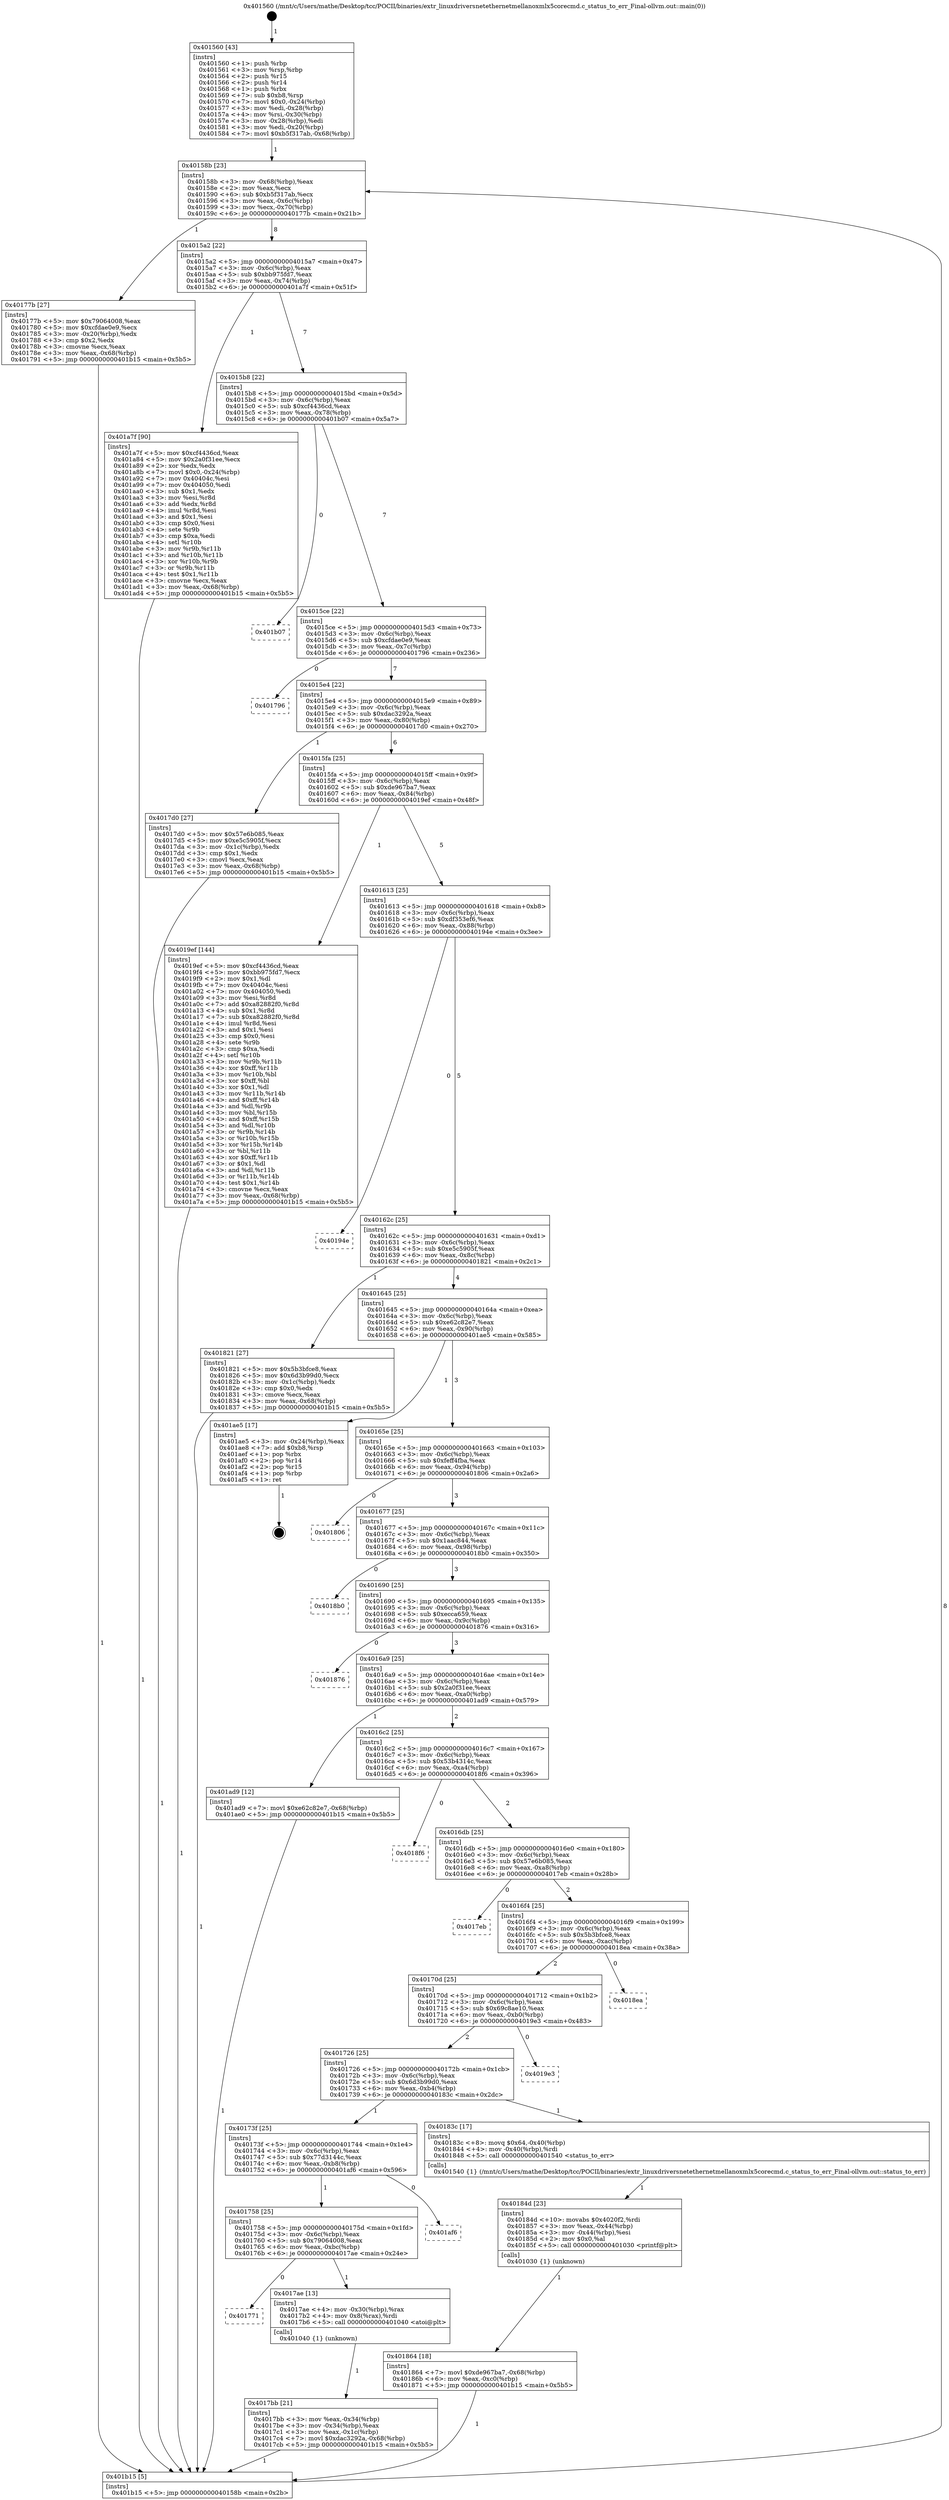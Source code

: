 digraph "0x401560" {
  label = "0x401560 (/mnt/c/Users/mathe/Desktop/tcc/POCII/binaries/extr_linuxdriversnetethernetmellanoxmlx5corecmd.c_status_to_err_Final-ollvm.out::main(0))"
  labelloc = "t"
  node[shape=record]

  Entry [label="",width=0.3,height=0.3,shape=circle,fillcolor=black,style=filled]
  "0x40158b" [label="{
     0x40158b [23]\l
     | [instrs]\l
     &nbsp;&nbsp;0x40158b \<+3\>: mov -0x68(%rbp),%eax\l
     &nbsp;&nbsp;0x40158e \<+2\>: mov %eax,%ecx\l
     &nbsp;&nbsp;0x401590 \<+6\>: sub $0xb5f317ab,%ecx\l
     &nbsp;&nbsp;0x401596 \<+3\>: mov %eax,-0x6c(%rbp)\l
     &nbsp;&nbsp;0x401599 \<+3\>: mov %ecx,-0x70(%rbp)\l
     &nbsp;&nbsp;0x40159c \<+6\>: je 000000000040177b \<main+0x21b\>\l
  }"]
  "0x40177b" [label="{
     0x40177b [27]\l
     | [instrs]\l
     &nbsp;&nbsp;0x40177b \<+5\>: mov $0x79064008,%eax\l
     &nbsp;&nbsp;0x401780 \<+5\>: mov $0xcfdae0e9,%ecx\l
     &nbsp;&nbsp;0x401785 \<+3\>: mov -0x20(%rbp),%edx\l
     &nbsp;&nbsp;0x401788 \<+3\>: cmp $0x2,%edx\l
     &nbsp;&nbsp;0x40178b \<+3\>: cmovne %ecx,%eax\l
     &nbsp;&nbsp;0x40178e \<+3\>: mov %eax,-0x68(%rbp)\l
     &nbsp;&nbsp;0x401791 \<+5\>: jmp 0000000000401b15 \<main+0x5b5\>\l
  }"]
  "0x4015a2" [label="{
     0x4015a2 [22]\l
     | [instrs]\l
     &nbsp;&nbsp;0x4015a2 \<+5\>: jmp 00000000004015a7 \<main+0x47\>\l
     &nbsp;&nbsp;0x4015a7 \<+3\>: mov -0x6c(%rbp),%eax\l
     &nbsp;&nbsp;0x4015aa \<+5\>: sub $0xbb975fd7,%eax\l
     &nbsp;&nbsp;0x4015af \<+3\>: mov %eax,-0x74(%rbp)\l
     &nbsp;&nbsp;0x4015b2 \<+6\>: je 0000000000401a7f \<main+0x51f\>\l
  }"]
  "0x401b15" [label="{
     0x401b15 [5]\l
     | [instrs]\l
     &nbsp;&nbsp;0x401b15 \<+5\>: jmp 000000000040158b \<main+0x2b\>\l
  }"]
  "0x401560" [label="{
     0x401560 [43]\l
     | [instrs]\l
     &nbsp;&nbsp;0x401560 \<+1\>: push %rbp\l
     &nbsp;&nbsp;0x401561 \<+3\>: mov %rsp,%rbp\l
     &nbsp;&nbsp;0x401564 \<+2\>: push %r15\l
     &nbsp;&nbsp;0x401566 \<+2\>: push %r14\l
     &nbsp;&nbsp;0x401568 \<+1\>: push %rbx\l
     &nbsp;&nbsp;0x401569 \<+7\>: sub $0xb8,%rsp\l
     &nbsp;&nbsp;0x401570 \<+7\>: movl $0x0,-0x24(%rbp)\l
     &nbsp;&nbsp;0x401577 \<+3\>: mov %edi,-0x28(%rbp)\l
     &nbsp;&nbsp;0x40157a \<+4\>: mov %rsi,-0x30(%rbp)\l
     &nbsp;&nbsp;0x40157e \<+3\>: mov -0x28(%rbp),%edi\l
     &nbsp;&nbsp;0x401581 \<+3\>: mov %edi,-0x20(%rbp)\l
     &nbsp;&nbsp;0x401584 \<+7\>: movl $0xb5f317ab,-0x68(%rbp)\l
  }"]
  Exit [label="",width=0.3,height=0.3,shape=circle,fillcolor=black,style=filled,peripheries=2]
  "0x401a7f" [label="{
     0x401a7f [90]\l
     | [instrs]\l
     &nbsp;&nbsp;0x401a7f \<+5\>: mov $0xcf4436cd,%eax\l
     &nbsp;&nbsp;0x401a84 \<+5\>: mov $0x2a0f31ee,%ecx\l
     &nbsp;&nbsp;0x401a89 \<+2\>: xor %edx,%edx\l
     &nbsp;&nbsp;0x401a8b \<+7\>: movl $0x0,-0x24(%rbp)\l
     &nbsp;&nbsp;0x401a92 \<+7\>: mov 0x40404c,%esi\l
     &nbsp;&nbsp;0x401a99 \<+7\>: mov 0x404050,%edi\l
     &nbsp;&nbsp;0x401aa0 \<+3\>: sub $0x1,%edx\l
     &nbsp;&nbsp;0x401aa3 \<+3\>: mov %esi,%r8d\l
     &nbsp;&nbsp;0x401aa6 \<+3\>: add %edx,%r8d\l
     &nbsp;&nbsp;0x401aa9 \<+4\>: imul %r8d,%esi\l
     &nbsp;&nbsp;0x401aad \<+3\>: and $0x1,%esi\l
     &nbsp;&nbsp;0x401ab0 \<+3\>: cmp $0x0,%esi\l
     &nbsp;&nbsp;0x401ab3 \<+4\>: sete %r9b\l
     &nbsp;&nbsp;0x401ab7 \<+3\>: cmp $0xa,%edi\l
     &nbsp;&nbsp;0x401aba \<+4\>: setl %r10b\l
     &nbsp;&nbsp;0x401abe \<+3\>: mov %r9b,%r11b\l
     &nbsp;&nbsp;0x401ac1 \<+3\>: and %r10b,%r11b\l
     &nbsp;&nbsp;0x401ac4 \<+3\>: xor %r10b,%r9b\l
     &nbsp;&nbsp;0x401ac7 \<+3\>: or %r9b,%r11b\l
     &nbsp;&nbsp;0x401aca \<+4\>: test $0x1,%r11b\l
     &nbsp;&nbsp;0x401ace \<+3\>: cmovne %ecx,%eax\l
     &nbsp;&nbsp;0x401ad1 \<+3\>: mov %eax,-0x68(%rbp)\l
     &nbsp;&nbsp;0x401ad4 \<+5\>: jmp 0000000000401b15 \<main+0x5b5\>\l
  }"]
  "0x4015b8" [label="{
     0x4015b8 [22]\l
     | [instrs]\l
     &nbsp;&nbsp;0x4015b8 \<+5\>: jmp 00000000004015bd \<main+0x5d\>\l
     &nbsp;&nbsp;0x4015bd \<+3\>: mov -0x6c(%rbp),%eax\l
     &nbsp;&nbsp;0x4015c0 \<+5\>: sub $0xcf4436cd,%eax\l
     &nbsp;&nbsp;0x4015c5 \<+3\>: mov %eax,-0x78(%rbp)\l
     &nbsp;&nbsp;0x4015c8 \<+6\>: je 0000000000401b07 \<main+0x5a7\>\l
  }"]
  "0x401864" [label="{
     0x401864 [18]\l
     | [instrs]\l
     &nbsp;&nbsp;0x401864 \<+7\>: movl $0xde967ba7,-0x68(%rbp)\l
     &nbsp;&nbsp;0x40186b \<+6\>: mov %eax,-0xc0(%rbp)\l
     &nbsp;&nbsp;0x401871 \<+5\>: jmp 0000000000401b15 \<main+0x5b5\>\l
  }"]
  "0x401b07" [label="{
     0x401b07\l
  }", style=dashed]
  "0x4015ce" [label="{
     0x4015ce [22]\l
     | [instrs]\l
     &nbsp;&nbsp;0x4015ce \<+5\>: jmp 00000000004015d3 \<main+0x73\>\l
     &nbsp;&nbsp;0x4015d3 \<+3\>: mov -0x6c(%rbp),%eax\l
     &nbsp;&nbsp;0x4015d6 \<+5\>: sub $0xcfdae0e9,%eax\l
     &nbsp;&nbsp;0x4015db \<+3\>: mov %eax,-0x7c(%rbp)\l
     &nbsp;&nbsp;0x4015de \<+6\>: je 0000000000401796 \<main+0x236\>\l
  }"]
  "0x40184d" [label="{
     0x40184d [23]\l
     | [instrs]\l
     &nbsp;&nbsp;0x40184d \<+10\>: movabs $0x4020f2,%rdi\l
     &nbsp;&nbsp;0x401857 \<+3\>: mov %eax,-0x44(%rbp)\l
     &nbsp;&nbsp;0x40185a \<+3\>: mov -0x44(%rbp),%esi\l
     &nbsp;&nbsp;0x40185d \<+2\>: mov $0x0,%al\l
     &nbsp;&nbsp;0x40185f \<+5\>: call 0000000000401030 \<printf@plt\>\l
     | [calls]\l
     &nbsp;&nbsp;0x401030 \{1\} (unknown)\l
  }"]
  "0x401796" [label="{
     0x401796\l
  }", style=dashed]
  "0x4015e4" [label="{
     0x4015e4 [22]\l
     | [instrs]\l
     &nbsp;&nbsp;0x4015e4 \<+5\>: jmp 00000000004015e9 \<main+0x89\>\l
     &nbsp;&nbsp;0x4015e9 \<+3\>: mov -0x6c(%rbp),%eax\l
     &nbsp;&nbsp;0x4015ec \<+5\>: sub $0xdac3292a,%eax\l
     &nbsp;&nbsp;0x4015f1 \<+3\>: mov %eax,-0x80(%rbp)\l
     &nbsp;&nbsp;0x4015f4 \<+6\>: je 00000000004017d0 \<main+0x270\>\l
  }"]
  "0x4017bb" [label="{
     0x4017bb [21]\l
     | [instrs]\l
     &nbsp;&nbsp;0x4017bb \<+3\>: mov %eax,-0x34(%rbp)\l
     &nbsp;&nbsp;0x4017be \<+3\>: mov -0x34(%rbp),%eax\l
     &nbsp;&nbsp;0x4017c1 \<+3\>: mov %eax,-0x1c(%rbp)\l
     &nbsp;&nbsp;0x4017c4 \<+7\>: movl $0xdac3292a,-0x68(%rbp)\l
     &nbsp;&nbsp;0x4017cb \<+5\>: jmp 0000000000401b15 \<main+0x5b5\>\l
  }"]
  "0x4017d0" [label="{
     0x4017d0 [27]\l
     | [instrs]\l
     &nbsp;&nbsp;0x4017d0 \<+5\>: mov $0x57e6b085,%eax\l
     &nbsp;&nbsp;0x4017d5 \<+5\>: mov $0xe5c5905f,%ecx\l
     &nbsp;&nbsp;0x4017da \<+3\>: mov -0x1c(%rbp),%edx\l
     &nbsp;&nbsp;0x4017dd \<+3\>: cmp $0x1,%edx\l
     &nbsp;&nbsp;0x4017e0 \<+3\>: cmovl %ecx,%eax\l
     &nbsp;&nbsp;0x4017e3 \<+3\>: mov %eax,-0x68(%rbp)\l
     &nbsp;&nbsp;0x4017e6 \<+5\>: jmp 0000000000401b15 \<main+0x5b5\>\l
  }"]
  "0x4015fa" [label="{
     0x4015fa [25]\l
     | [instrs]\l
     &nbsp;&nbsp;0x4015fa \<+5\>: jmp 00000000004015ff \<main+0x9f\>\l
     &nbsp;&nbsp;0x4015ff \<+3\>: mov -0x6c(%rbp),%eax\l
     &nbsp;&nbsp;0x401602 \<+5\>: sub $0xde967ba7,%eax\l
     &nbsp;&nbsp;0x401607 \<+6\>: mov %eax,-0x84(%rbp)\l
     &nbsp;&nbsp;0x40160d \<+6\>: je 00000000004019ef \<main+0x48f\>\l
  }"]
  "0x401771" [label="{
     0x401771\l
  }", style=dashed]
  "0x4019ef" [label="{
     0x4019ef [144]\l
     | [instrs]\l
     &nbsp;&nbsp;0x4019ef \<+5\>: mov $0xcf4436cd,%eax\l
     &nbsp;&nbsp;0x4019f4 \<+5\>: mov $0xbb975fd7,%ecx\l
     &nbsp;&nbsp;0x4019f9 \<+2\>: mov $0x1,%dl\l
     &nbsp;&nbsp;0x4019fb \<+7\>: mov 0x40404c,%esi\l
     &nbsp;&nbsp;0x401a02 \<+7\>: mov 0x404050,%edi\l
     &nbsp;&nbsp;0x401a09 \<+3\>: mov %esi,%r8d\l
     &nbsp;&nbsp;0x401a0c \<+7\>: add $0xa82882f0,%r8d\l
     &nbsp;&nbsp;0x401a13 \<+4\>: sub $0x1,%r8d\l
     &nbsp;&nbsp;0x401a17 \<+7\>: sub $0xa82882f0,%r8d\l
     &nbsp;&nbsp;0x401a1e \<+4\>: imul %r8d,%esi\l
     &nbsp;&nbsp;0x401a22 \<+3\>: and $0x1,%esi\l
     &nbsp;&nbsp;0x401a25 \<+3\>: cmp $0x0,%esi\l
     &nbsp;&nbsp;0x401a28 \<+4\>: sete %r9b\l
     &nbsp;&nbsp;0x401a2c \<+3\>: cmp $0xa,%edi\l
     &nbsp;&nbsp;0x401a2f \<+4\>: setl %r10b\l
     &nbsp;&nbsp;0x401a33 \<+3\>: mov %r9b,%r11b\l
     &nbsp;&nbsp;0x401a36 \<+4\>: xor $0xff,%r11b\l
     &nbsp;&nbsp;0x401a3a \<+3\>: mov %r10b,%bl\l
     &nbsp;&nbsp;0x401a3d \<+3\>: xor $0xff,%bl\l
     &nbsp;&nbsp;0x401a40 \<+3\>: xor $0x1,%dl\l
     &nbsp;&nbsp;0x401a43 \<+3\>: mov %r11b,%r14b\l
     &nbsp;&nbsp;0x401a46 \<+4\>: and $0xff,%r14b\l
     &nbsp;&nbsp;0x401a4a \<+3\>: and %dl,%r9b\l
     &nbsp;&nbsp;0x401a4d \<+3\>: mov %bl,%r15b\l
     &nbsp;&nbsp;0x401a50 \<+4\>: and $0xff,%r15b\l
     &nbsp;&nbsp;0x401a54 \<+3\>: and %dl,%r10b\l
     &nbsp;&nbsp;0x401a57 \<+3\>: or %r9b,%r14b\l
     &nbsp;&nbsp;0x401a5a \<+3\>: or %r10b,%r15b\l
     &nbsp;&nbsp;0x401a5d \<+3\>: xor %r15b,%r14b\l
     &nbsp;&nbsp;0x401a60 \<+3\>: or %bl,%r11b\l
     &nbsp;&nbsp;0x401a63 \<+4\>: xor $0xff,%r11b\l
     &nbsp;&nbsp;0x401a67 \<+3\>: or $0x1,%dl\l
     &nbsp;&nbsp;0x401a6a \<+3\>: and %dl,%r11b\l
     &nbsp;&nbsp;0x401a6d \<+3\>: or %r11b,%r14b\l
     &nbsp;&nbsp;0x401a70 \<+4\>: test $0x1,%r14b\l
     &nbsp;&nbsp;0x401a74 \<+3\>: cmovne %ecx,%eax\l
     &nbsp;&nbsp;0x401a77 \<+3\>: mov %eax,-0x68(%rbp)\l
     &nbsp;&nbsp;0x401a7a \<+5\>: jmp 0000000000401b15 \<main+0x5b5\>\l
  }"]
  "0x401613" [label="{
     0x401613 [25]\l
     | [instrs]\l
     &nbsp;&nbsp;0x401613 \<+5\>: jmp 0000000000401618 \<main+0xb8\>\l
     &nbsp;&nbsp;0x401618 \<+3\>: mov -0x6c(%rbp),%eax\l
     &nbsp;&nbsp;0x40161b \<+5\>: sub $0xdf353ef6,%eax\l
     &nbsp;&nbsp;0x401620 \<+6\>: mov %eax,-0x88(%rbp)\l
     &nbsp;&nbsp;0x401626 \<+6\>: je 000000000040194e \<main+0x3ee\>\l
  }"]
  "0x4017ae" [label="{
     0x4017ae [13]\l
     | [instrs]\l
     &nbsp;&nbsp;0x4017ae \<+4\>: mov -0x30(%rbp),%rax\l
     &nbsp;&nbsp;0x4017b2 \<+4\>: mov 0x8(%rax),%rdi\l
     &nbsp;&nbsp;0x4017b6 \<+5\>: call 0000000000401040 \<atoi@plt\>\l
     | [calls]\l
     &nbsp;&nbsp;0x401040 \{1\} (unknown)\l
  }"]
  "0x40194e" [label="{
     0x40194e\l
  }", style=dashed]
  "0x40162c" [label="{
     0x40162c [25]\l
     | [instrs]\l
     &nbsp;&nbsp;0x40162c \<+5\>: jmp 0000000000401631 \<main+0xd1\>\l
     &nbsp;&nbsp;0x401631 \<+3\>: mov -0x6c(%rbp),%eax\l
     &nbsp;&nbsp;0x401634 \<+5\>: sub $0xe5c5905f,%eax\l
     &nbsp;&nbsp;0x401639 \<+6\>: mov %eax,-0x8c(%rbp)\l
     &nbsp;&nbsp;0x40163f \<+6\>: je 0000000000401821 \<main+0x2c1\>\l
  }"]
  "0x401758" [label="{
     0x401758 [25]\l
     | [instrs]\l
     &nbsp;&nbsp;0x401758 \<+5\>: jmp 000000000040175d \<main+0x1fd\>\l
     &nbsp;&nbsp;0x40175d \<+3\>: mov -0x6c(%rbp),%eax\l
     &nbsp;&nbsp;0x401760 \<+5\>: sub $0x79064008,%eax\l
     &nbsp;&nbsp;0x401765 \<+6\>: mov %eax,-0xbc(%rbp)\l
     &nbsp;&nbsp;0x40176b \<+6\>: je 00000000004017ae \<main+0x24e\>\l
  }"]
  "0x401821" [label="{
     0x401821 [27]\l
     | [instrs]\l
     &nbsp;&nbsp;0x401821 \<+5\>: mov $0x5b3bfce8,%eax\l
     &nbsp;&nbsp;0x401826 \<+5\>: mov $0x6d3b99d0,%ecx\l
     &nbsp;&nbsp;0x40182b \<+3\>: mov -0x1c(%rbp),%edx\l
     &nbsp;&nbsp;0x40182e \<+3\>: cmp $0x0,%edx\l
     &nbsp;&nbsp;0x401831 \<+3\>: cmove %ecx,%eax\l
     &nbsp;&nbsp;0x401834 \<+3\>: mov %eax,-0x68(%rbp)\l
     &nbsp;&nbsp;0x401837 \<+5\>: jmp 0000000000401b15 \<main+0x5b5\>\l
  }"]
  "0x401645" [label="{
     0x401645 [25]\l
     | [instrs]\l
     &nbsp;&nbsp;0x401645 \<+5\>: jmp 000000000040164a \<main+0xea\>\l
     &nbsp;&nbsp;0x40164a \<+3\>: mov -0x6c(%rbp),%eax\l
     &nbsp;&nbsp;0x40164d \<+5\>: sub $0xe62c82e7,%eax\l
     &nbsp;&nbsp;0x401652 \<+6\>: mov %eax,-0x90(%rbp)\l
     &nbsp;&nbsp;0x401658 \<+6\>: je 0000000000401ae5 \<main+0x585\>\l
  }"]
  "0x401af6" [label="{
     0x401af6\l
  }", style=dashed]
  "0x401ae5" [label="{
     0x401ae5 [17]\l
     | [instrs]\l
     &nbsp;&nbsp;0x401ae5 \<+3\>: mov -0x24(%rbp),%eax\l
     &nbsp;&nbsp;0x401ae8 \<+7\>: add $0xb8,%rsp\l
     &nbsp;&nbsp;0x401aef \<+1\>: pop %rbx\l
     &nbsp;&nbsp;0x401af0 \<+2\>: pop %r14\l
     &nbsp;&nbsp;0x401af2 \<+2\>: pop %r15\l
     &nbsp;&nbsp;0x401af4 \<+1\>: pop %rbp\l
     &nbsp;&nbsp;0x401af5 \<+1\>: ret\l
  }"]
  "0x40165e" [label="{
     0x40165e [25]\l
     | [instrs]\l
     &nbsp;&nbsp;0x40165e \<+5\>: jmp 0000000000401663 \<main+0x103\>\l
     &nbsp;&nbsp;0x401663 \<+3\>: mov -0x6c(%rbp),%eax\l
     &nbsp;&nbsp;0x401666 \<+5\>: sub $0xfeff4fba,%eax\l
     &nbsp;&nbsp;0x40166b \<+6\>: mov %eax,-0x94(%rbp)\l
     &nbsp;&nbsp;0x401671 \<+6\>: je 0000000000401806 \<main+0x2a6\>\l
  }"]
  "0x40173f" [label="{
     0x40173f [25]\l
     | [instrs]\l
     &nbsp;&nbsp;0x40173f \<+5\>: jmp 0000000000401744 \<main+0x1e4\>\l
     &nbsp;&nbsp;0x401744 \<+3\>: mov -0x6c(%rbp),%eax\l
     &nbsp;&nbsp;0x401747 \<+5\>: sub $0x77d3144c,%eax\l
     &nbsp;&nbsp;0x40174c \<+6\>: mov %eax,-0xb8(%rbp)\l
     &nbsp;&nbsp;0x401752 \<+6\>: je 0000000000401af6 \<main+0x596\>\l
  }"]
  "0x401806" [label="{
     0x401806\l
  }", style=dashed]
  "0x401677" [label="{
     0x401677 [25]\l
     | [instrs]\l
     &nbsp;&nbsp;0x401677 \<+5\>: jmp 000000000040167c \<main+0x11c\>\l
     &nbsp;&nbsp;0x40167c \<+3\>: mov -0x6c(%rbp),%eax\l
     &nbsp;&nbsp;0x40167f \<+5\>: sub $0x1aac844,%eax\l
     &nbsp;&nbsp;0x401684 \<+6\>: mov %eax,-0x98(%rbp)\l
     &nbsp;&nbsp;0x40168a \<+6\>: je 00000000004018b0 \<main+0x350\>\l
  }"]
  "0x40183c" [label="{
     0x40183c [17]\l
     | [instrs]\l
     &nbsp;&nbsp;0x40183c \<+8\>: movq $0x64,-0x40(%rbp)\l
     &nbsp;&nbsp;0x401844 \<+4\>: mov -0x40(%rbp),%rdi\l
     &nbsp;&nbsp;0x401848 \<+5\>: call 0000000000401540 \<status_to_err\>\l
     | [calls]\l
     &nbsp;&nbsp;0x401540 \{1\} (/mnt/c/Users/mathe/Desktop/tcc/POCII/binaries/extr_linuxdriversnetethernetmellanoxmlx5corecmd.c_status_to_err_Final-ollvm.out::status_to_err)\l
  }"]
  "0x4018b0" [label="{
     0x4018b0\l
  }", style=dashed]
  "0x401690" [label="{
     0x401690 [25]\l
     | [instrs]\l
     &nbsp;&nbsp;0x401690 \<+5\>: jmp 0000000000401695 \<main+0x135\>\l
     &nbsp;&nbsp;0x401695 \<+3\>: mov -0x6c(%rbp),%eax\l
     &nbsp;&nbsp;0x401698 \<+5\>: sub $0xecca659,%eax\l
     &nbsp;&nbsp;0x40169d \<+6\>: mov %eax,-0x9c(%rbp)\l
     &nbsp;&nbsp;0x4016a3 \<+6\>: je 0000000000401876 \<main+0x316\>\l
  }"]
  "0x401726" [label="{
     0x401726 [25]\l
     | [instrs]\l
     &nbsp;&nbsp;0x401726 \<+5\>: jmp 000000000040172b \<main+0x1cb\>\l
     &nbsp;&nbsp;0x40172b \<+3\>: mov -0x6c(%rbp),%eax\l
     &nbsp;&nbsp;0x40172e \<+5\>: sub $0x6d3b99d0,%eax\l
     &nbsp;&nbsp;0x401733 \<+6\>: mov %eax,-0xb4(%rbp)\l
     &nbsp;&nbsp;0x401739 \<+6\>: je 000000000040183c \<main+0x2dc\>\l
  }"]
  "0x401876" [label="{
     0x401876\l
  }", style=dashed]
  "0x4016a9" [label="{
     0x4016a9 [25]\l
     | [instrs]\l
     &nbsp;&nbsp;0x4016a9 \<+5\>: jmp 00000000004016ae \<main+0x14e\>\l
     &nbsp;&nbsp;0x4016ae \<+3\>: mov -0x6c(%rbp),%eax\l
     &nbsp;&nbsp;0x4016b1 \<+5\>: sub $0x2a0f31ee,%eax\l
     &nbsp;&nbsp;0x4016b6 \<+6\>: mov %eax,-0xa0(%rbp)\l
     &nbsp;&nbsp;0x4016bc \<+6\>: je 0000000000401ad9 \<main+0x579\>\l
  }"]
  "0x4019e3" [label="{
     0x4019e3\l
  }", style=dashed]
  "0x401ad9" [label="{
     0x401ad9 [12]\l
     | [instrs]\l
     &nbsp;&nbsp;0x401ad9 \<+7\>: movl $0xe62c82e7,-0x68(%rbp)\l
     &nbsp;&nbsp;0x401ae0 \<+5\>: jmp 0000000000401b15 \<main+0x5b5\>\l
  }"]
  "0x4016c2" [label="{
     0x4016c2 [25]\l
     | [instrs]\l
     &nbsp;&nbsp;0x4016c2 \<+5\>: jmp 00000000004016c7 \<main+0x167\>\l
     &nbsp;&nbsp;0x4016c7 \<+3\>: mov -0x6c(%rbp),%eax\l
     &nbsp;&nbsp;0x4016ca \<+5\>: sub $0x53b4314c,%eax\l
     &nbsp;&nbsp;0x4016cf \<+6\>: mov %eax,-0xa4(%rbp)\l
     &nbsp;&nbsp;0x4016d5 \<+6\>: je 00000000004018f6 \<main+0x396\>\l
  }"]
  "0x40170d" [label="{
     0x40170d [25]\l
     | [instrs]\l
     &nbsp;&nbsp;0x40170d \<+5\>: jmp 0000000000401712 \<main+0x1b2\>\l
     &nbsp;&nbsp;0x401712 \<+3\>: mov -0x6c(%rbp),%eax\l
     &nbsp;&nbsp;0x401715 \<+5\>: sub $0x69c8ae10,%eax\l
     &nbsp;&nbsp;0x40171a \<+6\>: mov %eax,-0xb0(%rbp)\l
     &nbsp;&nbsp;0x401720 \<+6\>: je 00000000004019e3 \<main+0x483\>\l
  }"]
  "0x4018f6" [label="{
     0x4018f6\l
  }", style=dashed]
  "0x4016db" [label="{
     0x4016db [25]\l
     | [instrs]\l
     &nbsp;&nbsp;0x4016db \<+5\>: jmp 00000000004016e0 \<main+0x180\>\l
     &nbsp;&nbsp;0x4016e0 \<+3\>: mov -0x6c(%rbp),%eax\l
     &nbsp;&nbsp;0x4016e3 \<+5\>: sub $0x57e6b085,%eax\l
     &nbsp;&nbsp;0x4016e8 \<+6\>: mov %eax,-0xa8(%rbp)\l
     &nbsp;&nbsp;0x4016ee \<+6\>: je 00000000004017eb \<main+0x28b\>\l
  }"]
  "0x4018ea" [label="{
     0x4018ea\l
  }", style=dashed]
  "0x4017eb" [label="{
     0x4017eb\l
  }", style=dashed]
  "0x4016f4" [label="{
     0x4016f4 [25]\l
     | [instrs]\l
     &nbsp;&nbsp;0x4016f4 \<+5\>: jmp 00000000004016f9 \<main+0x199\>\l
     &nbsp;&nbsp;0x4016f9 \<+3\>: mov -0x6c(%rbp),%eax\l
     &nbsp;&nbsp;0x4016fc \<+5\>: sub $0x5b3bfce8,%eax\l
     &nbsp;&nbsp;0x401701 \<+6\>: mov %eax,-0xac(%rbp)\l
     &nbsp;&nbsp;0x401707 \<+6\>: je 00000000004018ea \<main+0x38a\>\l
  }"]
  Entry -> "0x401560" [label=" 1"]
  "0x40158b" -> "0x40177b" [label=" 1"]
  "0x40158b" -> "0x4015a2" [label=" 8"]
  "0x40177b" -> "0x401b15" [label=" 1"]
  "0x401560" -> "0x40158b" [label=" 1"]
  "0x401b15" -> "0x40158b" [label=" 8"]
  "0x401ae5" -> Exit [label=" 1"]
  "0x4015a2" -> "0x401a7f" [label=" 1"]
  "0x4015a2" -> "0x4015b8" [label=" 7"]
  "0x401ad9" -> "0x401b15" [label=" 1"]
  "0x4015b8" -> "0x401b07" [label=" 0"]
  "0x4015b8" -> "0x4015ce" [label=" 7"]
  "0x401a7f" -> "0x401b15" [label=" 1"]
  "0x4015ce" -> "0x401796" [label=" 0"]
  "0x4015ce" -> "0x4015e4" [label=" 7"]
  "0x4019ef" -> "0x401b15" [label=" 1"]
  "0x4015e4" -> "0x4017d0" [label=" 1"]
  "0x4015e4" -> "0x4015fa" [label=" 6"]
  "0x401864" -> "0x401b15" [label=" 1"]
  "0x4015fa" -> "0x4019ef" [label=" 1"]
  "0x4015fa" -> "0x401613" [label=" 5"]
  "0x40184d" -> "0x401864" [label=" 1"]
  "0x401613" -> "0x40194e" [label=" 0"]
  "0x401613" -> "0x40162c" [label=" 5"]
  "0x40183c" -> "0x40184d" [label=" 1"]
  "0x40162c" -> "0x401821" [label=" 1"]
  "0x40162c" -> "0x401645" [label=" 4"]
  "0x4017d0" -> "0x401b15" [label=" 1"]
  "0x401645" -> "0x401ae5" [label=" 1"]
  "0x401645" -> "0x40165e" [label=" 3"]
  "0x4017bb" -> "0x401b15" [label=" 1"]
  "0x40165e" -> "0x401806" [label=" 0"]
  "0x40165e" -> "0x401677" [label=" 3"]
  "0x401758" -> "0x401771" [label=" 0"]
  "0x401677" -> "0x4018b0" [label=" 0"]
  "0x401677" -> "0x401690" [label=" 3"]
  "0x401758" -> "0x4017ae" [label=" 1"]
  "0x401690" -> "0x401876" [label=" 0"]
  "0x401690" -> "0x4016a9" [label=" 3"]
  "0x40173f" -> "0x401758" [label=" 1"]
  "0x4016a9" -> "0x401ad9" [label=" 1"]
  "0x4016a9" -> "0x4016c2" [label=" 2"]
  "0x40173f" -> "0x401af6" [label=" 0"]
  "0x4016c2" -> "0x4018f6" [label=" 0"]
  "0x4016c2" -> "0x4016db" [label=" 2"]
  "0x401726" -> "0x40173f" [label=" 1"]
  "0x4016db" -> "0x4017eb" [label=" 0"]
  "0x4016db" -> "0x4016f4" [label=" 2"]
  "0x401726" -> "0x40183c" [label=" 1"]
  "0x4016f4" -> "0x4018ea" [label=" 0"]
  "0x4016f4" -> "0x40170d" [label=" 2"]
  "0x4017ae" -> "0x4017bb" [label=" 1"]
  "0x40170d" -> "0x4019e3" [label=" 0"]
  "0x40170d" -> "0x401726" [label=" 2"]
  "0x401821" -> "0x401b15" [label=" 1"]
}
